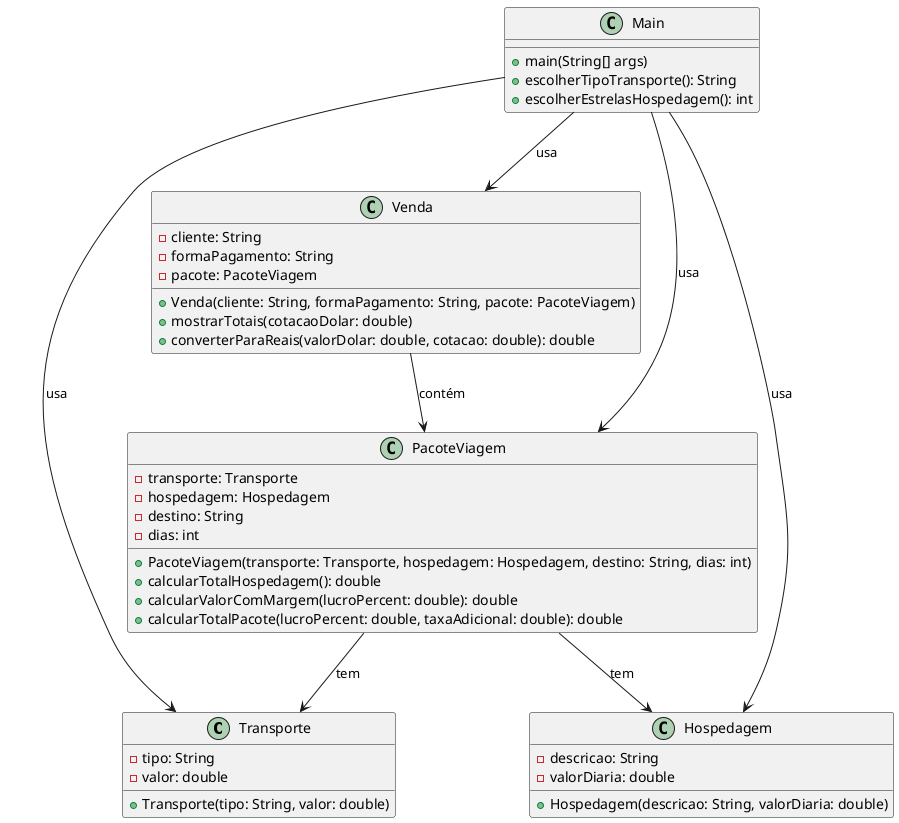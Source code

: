 @startuml

class Transporte {
  - tipo: String
  - valor: double
  + Transporte(tipo: String, valor: double)
}

class Hospedagem {
  - descricao: String
  - valorDiaria: double
  + Hospedagem(descricao: String, valorDiaria: double)
}

class PacoteViagem {
  - transporte: Transporte
  - hospedagem: Hospedagem
  - destino: String
  - dias: int
  + PacoteViagem(transporte: Transporte, hospedagem: Hospedagem, destino: String, dias: int)
  + calcularTotalHospedagem(): double
  + calcularValorComMargem(lucroPercent: double): double
  + calcularTotalPacote(lucroPercent: double, taxaAdicional: double): double
}

class Venda {
  - cliente: String
  - formaPagamento: String
  - pacote: PacoteViagem
  + Venda(cliente: String, formaPagamento: String, pacote: PacoteViagem)
  + mostrarTotais(cotacaoDolar: double)
  + converterParaReais(valorDolar: double, cotacao: double): double
}

class Main {
  + main(String[] args)
  + escolherTipoTransporte(): String
  + escolherEstrelasHospedagem(): int
}

Main --> Transporte : "usa"
Main --> Hospedagem : "usa"
Main --> PacoteViagem : "usa"
Main --> Venda : "usa"
Venda --> PacoteViagem : "contém"
PacoteViagem --> Transporte : "tem"
PacoteViagem --> Hospedagem : "tem"

@enduml
